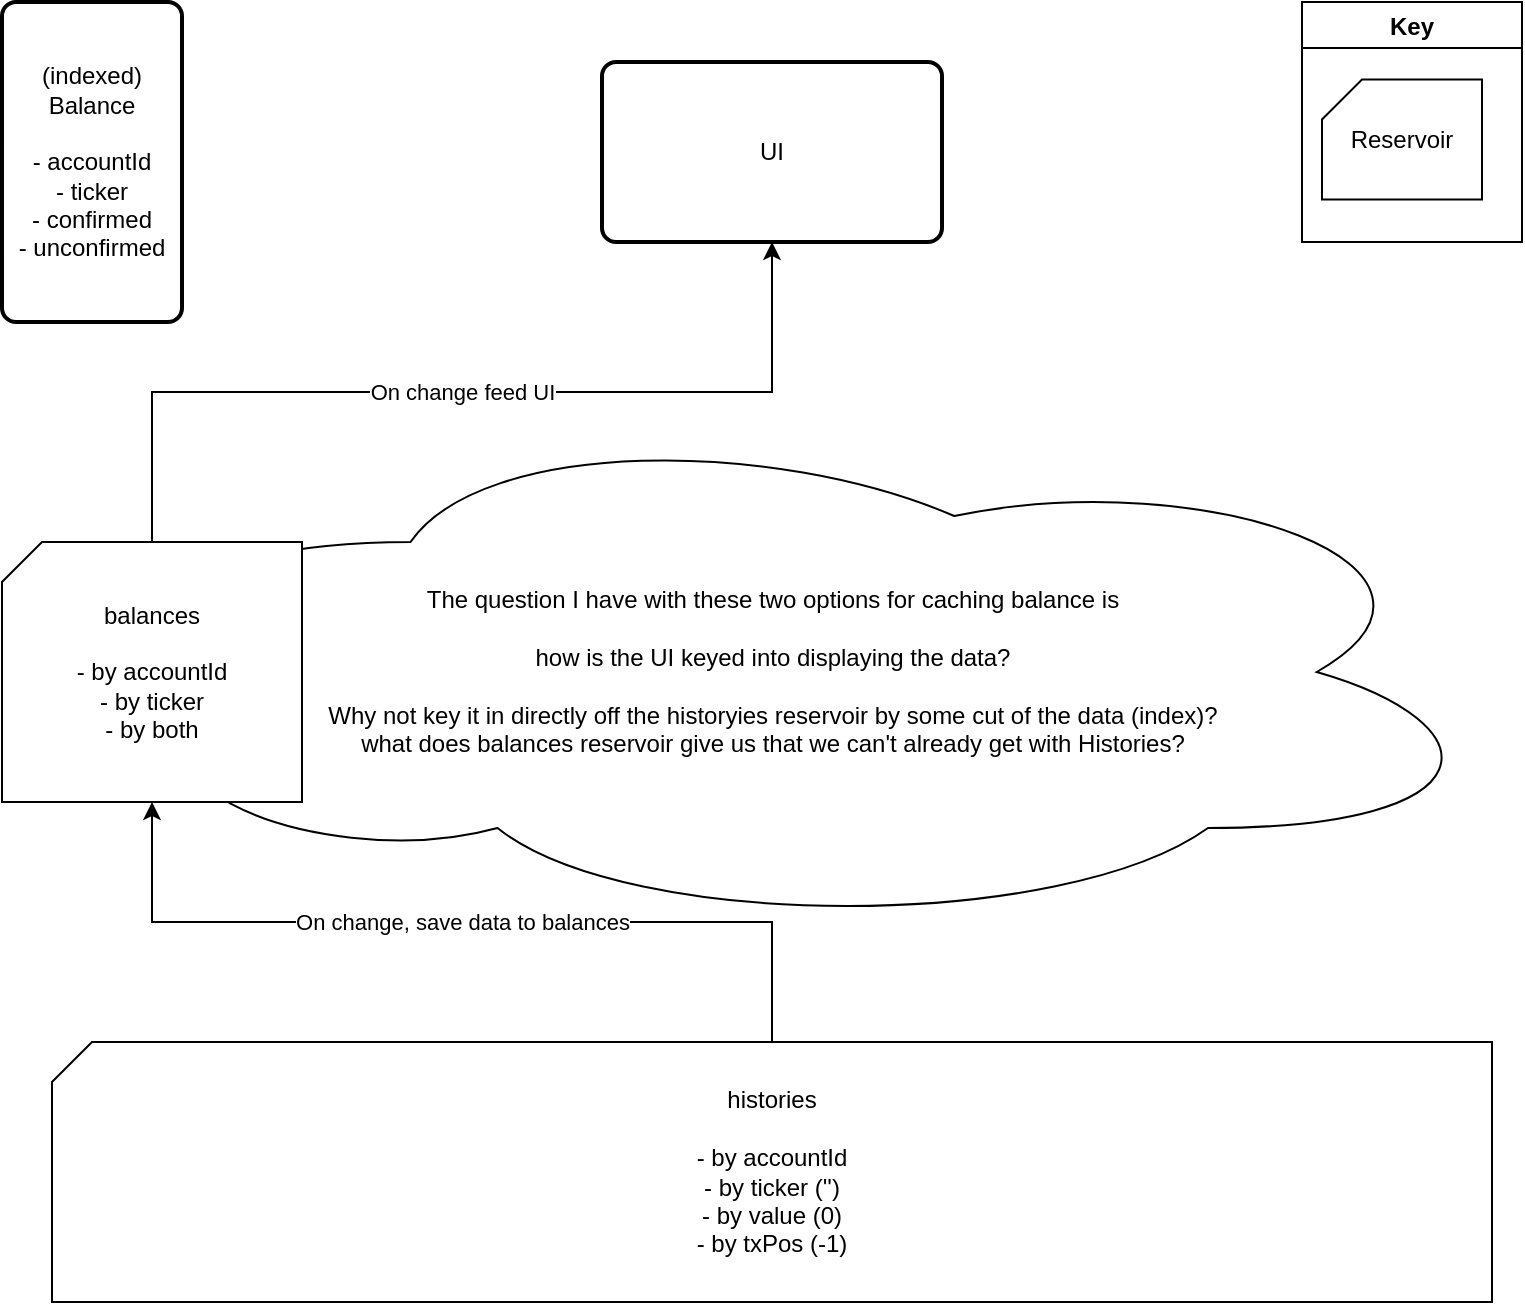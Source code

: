 <mxfile>
    <diagram id="B2Imsyf_CLR86bu_pUIC" name="Page-1">
        <mxGraphModel dx="828" dy="617" grid="1" gridSize="10" guides="1" tooltips="1" connect="1" arrows="1" fold="1" page="1" pageScale="1" pageWidth="850" pageHeight="1100" math="0" shadow="0">
            <root>
                <mxCell id="0"/>
                <mxCell id="1" parent="0"/>
                <mxCell id="247" value="The question I have with these two options for caching balance is &lt;br&gt;&lt;br&gt;how is the UI keyed into displaying the data?&lt;br&gt;&lt;br&gt;Why not key it in directly off the historyies reservoir by some cut of the data (index)?&lt;br&gt;what does balances reservoir give us that we can't already get with Histories?&lt;br&gt;" style="ellipse;shape=cloud;whiteSpace=wrap;html=1;" vertex="1" parent="1">
                    <mxGeometry x="63" y="245" width="725" height="260" as="geometry"/>
                </mxCell>
                <mxCell id="201" value="Key" style="swimlane;" parent="1" vertex="1">
                    <mxGeometry x="690" y="40" width="110" height="120" as="geometry"/>
                </mxCell>
                <mxCell id="202" value="Reservoir" style="shape=card;whiteSpace=wrap;html=1;size=20;" parent="201" vertex="1">
                    <mxGeometry x="10" y="38.75" width="80" height="60" as="geometry"/>
                </mxCell>
                <mxCell id="228" value="(indexed)&lt;br&gt;Balance&lt;br&gt;&lt;br&gt;- accountId&lt;br&gt;- ticker&lt;br&gt;- confirmed&lt;br&gt;- unconfirmed" style="rounded=1;whiteSpace=wrap;html=1;absoluteArcSize=1;arcSize=14;strokeWidth=2;" parent="1" vertex="1">
                    <mxGeometry x="40" y="40" width="90" height="160" as="geometry"/>
                </mxCell>
                <mxCell id="244" value="On change feed UI" style="edgeStyle=orthogonalEdgeStyle;rounded=0;orthogonalLoop=1;jettySize=auto;html=1;exitX=0.5;exitY=0;exitDx=0;exitDy=0;exitPerimeter=0;" edge="1" parent="1" source="229" target="238">
                    <mxGeometry relative="1" as="geometry"/>
                </mxCell>
                <mxCell id="229" value="balances&lt;br&gt;&lt;br&gt;- by accountId&lt;br&gt;- by ticker&lt;br&gt;- by both" style="shape=card;whiteSpace=wrap;html=1;size=20;" parent="1" vertex="1">
                    <mxGeometry x="40" y="310" width="150" height="130" as="geometry"/>
                </mxCell>
                <mxCell id="243" value="On change, save data to balances" style="edgeStyle=orthogonalEdgeStyle;rounded=0;orthogonalLoop=1;jettySize=auto;html=1;entryX=0.5;entryY=1;entryDx=0;entryDy=0;entryPerimeter=0;" parent="1" source="236" target="229" edge="1">
                    <mxGeometry relative="1" as="geometry"/>
                </mxCell>
                <mxCell id="236" value="histories&lt;br&gt;&lt;br&gt;- by accountId&lt;br&gt;- by ticker ('')&lt;br&gt;- by value (0)&lt;br&gt;- by txPos (-1)" style="shape=card;whiteSpace=wrap;html=1;size=20;" parent="1" vertex="1">
                    <mxGeometry x="65" y="560" width="720" height="130" as="geometry"/>
                </mxCell>
                <mxCell id="238" value="UI" style="rounded=1;whiteSpace=wrap;html=1;absoluteArcSize=1;arcSize=14;strokeWidth=2;" parent="1" vertex="1">
                    <mxGeometry x="340" y="70" width="170" height="90" as="geometry"/>
                </mxCell>
            </root>
        </mxGraphModel>
    </diagram>
</mxfile>